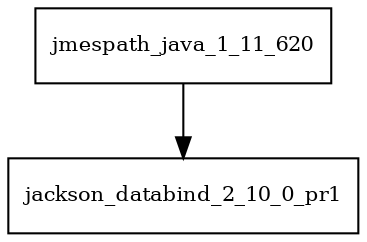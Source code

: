 digraph jmespath_java_1_11_620_dependencies {
  node [shape = box, fontsize=10.0];
  jmespath_java_1_11_620 -> jackson_databind_2_10_0_pr1;
}
